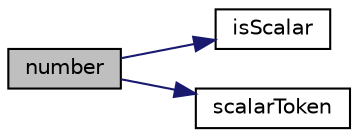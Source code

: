 digraph "number"
{
  bgcolor="transparent";
  edge [fontname="Helvetica",fontsize="10",labelfontname="Helvetica",labelfontsize="10"];
  node [fontname="Helvetica",fontsize="10",shape=record];
  rankdir="LR";
  Node1 [label="number",height=0.2,width=0.4,color="black", fillcolor="grey75", style="filled", fontcolor="black"];
  Node1 -> Node2 [color="midnightblue",fontsize="10",style="solid",fontname="Helvetica"];
  Node2 [label="isScalar",height=0.2,width=0.4,color="black",URL="$a02633.html#aef7b6b3b6d85f7d8b4d9026c89de3df3"];
  Node1 -> Node3 [color="midnightblue",fontsize="10",style="solid",fontname="Helvetica"];
  Node3 [label="scalarToken",height=0.2,width=0.4,color="black",URL="$a02633.html#a5cf60e3cb2e09089a2f4deae21281128"];
}
